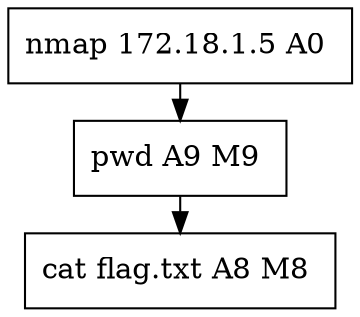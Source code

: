 // creating graph for user: useractions.json
digraph {
	node [shape=box]
	0 [label="nmap 172.18.1.5 A0 "]
	87 [label="pwd A9 M9 "]
	117 [label="cat flag.txt A8 M8 "]
	0 -> 87 [constraint=false]
	87 -> 117 [constraint=false]
	rankdir=LR
}

